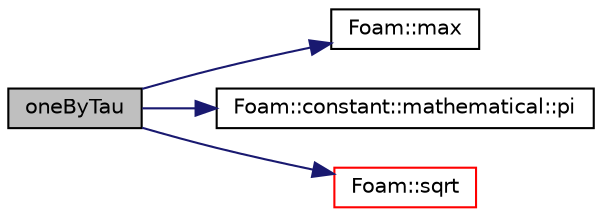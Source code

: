 digraph "oneByTau"
{
  bgcolor="transparent";
  edge [fontname="Helvetica",fontsize="10",labelfontname="Helvetica",labelfontsize="10"];
  node [fontname="Helvetica",fontsize="10",shape=record];
  rankdir="LR";
  Node1 [label="oneByTau",height=0.2,width=0.4,color="black", fillcolor="grey75", style="filled", fontcolor="black"];
  Node1 -> Node2 [color="midnightblue",fontsize="10",style="solid",fontname="Helvetica"];
  Node2 [label="Foam::max",height=0.2,width=0.4,color="black",URL="$a10733.html#ac993e906cf2774ae77e666bc24e81733"];
  Node1 -> Node3 [color="midnightblue",fontsize="10",style="solid",fontname="Helvetica"];
  Node3 [label="Foam::constant::mathematical::pi",height=0.2,width=0.4,color="black",URL="$a10745.html#a731b8788a4c01586c35266c7ca4fed04"];
  Node1 -> Node4 [color="midnightblue",fontsize="10",style="solid",fontname="Helvetica"];
  Node4 [label="Foam::sqrt",height=0.2,width=0.4,color="red",URL="$a10733.html#a8616bd62eebf2342a80222fecb1bda71"];
}
